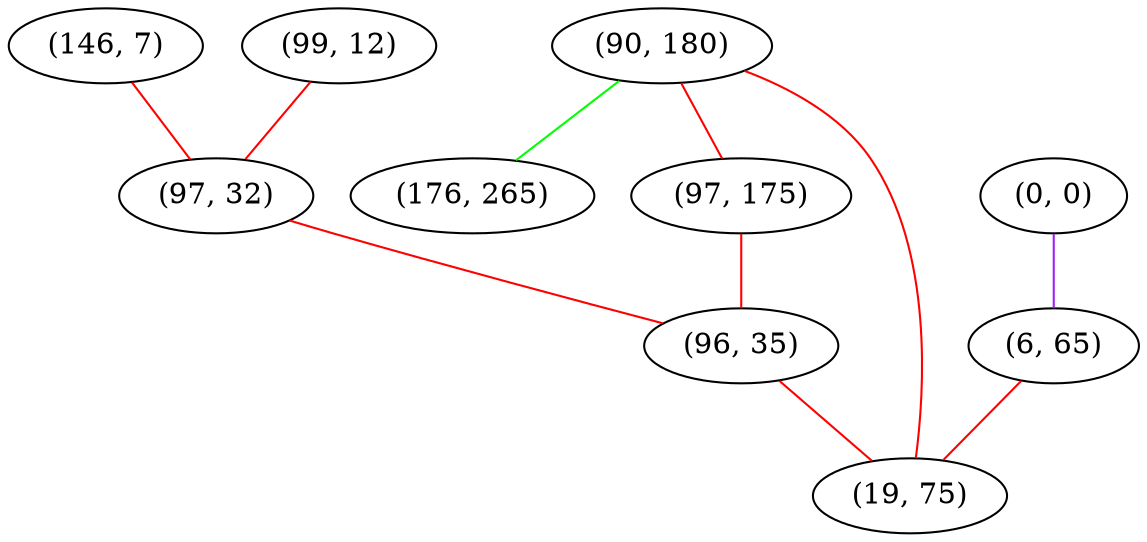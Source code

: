 graph "" {
"(146, 7)";
"(0, 0)";
"(99, 12)";
"(90, 180)";
"(176, 265)";
"(6, 65)";
"(97, 175)";
"(97, 32)";
"(96, 35)";
"(19, 75)";
"(146, 7)" -- "(97, 32)"  [color=red, key=0, weight=1];
"(0, 0)" -- "(6, 65)"  [color=purple, key=0, weight=4];
"(99, 12)" -- "(97, 32)"  [color=red, key=0, weight=1];
"(90, 180)" -- "(176, 265)"  [color=green, key=0, weight=2];
"(90, 180)" -- "(19, 75)"  [color=red, key=0, weight=1];
"(90, 180)" -- "(97, 175)"  [color=red, key=0, weight=1];
"(6, 65)" -- "(19, 75)"  [color=red, key=0, weight=1];
"(97, 175)" -- "(96, 35)"  [color=red, key=0, weight=1];
"(97, 32)" -- "(96, 35)"  [color=red, key=0, weight=1];
"(96, 35)" -- "(19, 75)"  [color=red, key=0, weight=1];
}
